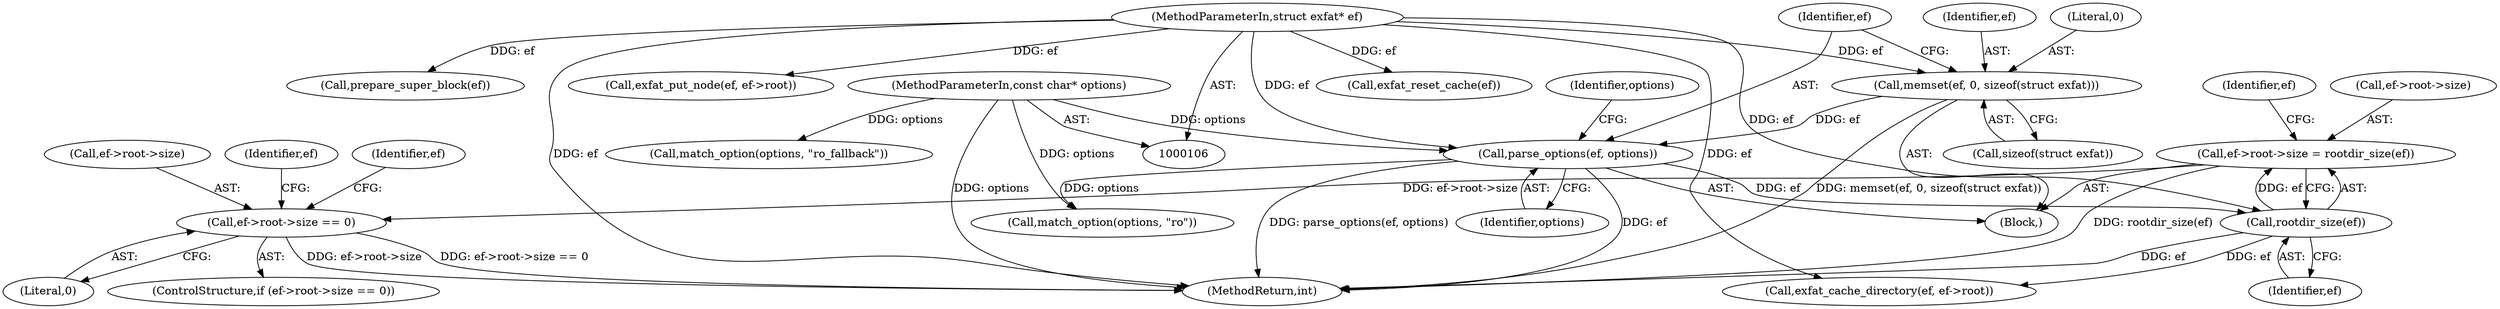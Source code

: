 digraph "0_exfat_2e86ae5f81da11f11673d0546efb525af02b7786@pointer" {
"1000582" [label="(Call,ef->root->size = rootdir_size(ef))"];
"1000588" [label="(Call,rootdir_size(ef))"];
"1000119" [label="(Call,parse_options(ef, options))"];
"1000114" [label="(Call,memset(ef, 0, sizeof(struct exfat)))"];
"1000107" [label="(MethodParameterIn,struct exfat* ef)"];
"1000109" [label="(MethodParameterIn,const char* options)"];
"1000591" [label="(Call,ef->root->size == 0)"];
"1000679" [label="(Call,exfat_put_node(ef, ef->root))"];
"1000590" [label="(ControlStructure,if (ef->root->size == 0))"];
"1000621" [label="(Identifier,ef)"];
"1000123" [label="(Call,match_option(options, \"ro\"))"];
"1000131" [label="(Call,match_option(options, \"ro_fallback\"))"];
"1000588" [label="(Call,rootdir_size(ef))"];
"1000115" [label="(Identifier,ef)"];
"1000119" [label="(Call,parse_options(ef, options))"];
"1000684" [label="(Call,exfat_reset_cache(ef))"];
"1000589" [label="(Identifier,ef)"];
"1000705" [label="(MethodReturn,int)"];
"1000672" [label="(Call,prepare_super_block(ef))"];
"1000592" [label="(Call,ef->root->size)"];
"1000601" [label="(Identifier,ef)"];
"1000597" [label="(Literal,0)"];
"1000124" [label="(Identifier,options)"];
"1000114" [label="(Call,memset(ef, 0, sizeof(struct exfat)))"];
"1000116" [label="(Literal,0)"];
"1000594" [label="(Identifier,ef)"];
"1000117" [label="(Call,sizeof(struct exfat))"];
"1000109" [label="(MethodParameterIn,const char* options)"];
"1000120" [label="(Identifier,ef)"];
"1000110" [label="(Block,)"];
"1000638" [label="(Call,exfat_cache_directory(ef, ef->root))"];
"1000583" [label="(Call,ef->root->size)"];
"1000107" [label="(MethodParameterIn,struct exfat* ef)"];
"1000591" [label="(Call,ef->root->size == 0)"];
"1000121" [label="(Identifier,options)"];
"1000582" [label="(Call,ef->root->size = rootdir_size(ef))"];
"1000582" -> "1000110"  [label="AST: "];
"1000582" -> "1000588"  [label="CFG: "];
"1000583" -> "1000582"  [label="AST: "];
"1000588" -> "1000582"  [label="AST: "];
"1000594" -> "1000582"  [label="CFG: "];
"1000582" -> "1000705"  [label="DDG: rootdir_size(ef)"];
"1000588" -> "1000582"  [label="DDG: ef"];
"1000582" -> "1000591"  [label="DDG: ef->root->size"];
"1000588" -> "1000589"  [label="CFG: "];
"1000589" -> "1000588"  [label="AST: "];
"1000588" -> "1000705"  [label="DDG: ef"];
"1000119" -> "1000588"  [label="DDG: ef"];
"1000107" -> "1000588"  [label="DDG: ef"];
"1000588" -> "1000638"  [label="DDG: ef"];
"1000119" -> "1000110"  [label="AST: "];
"1000119" -> "1000121"  [label="CFG: "];
"1000120" -> "1000119"  [label="AST: "];
"1000121" -> "1000119"  [label="AST: "];
"1000124" -> "1000119"  [label="CFG: "];
"1000119" -> "1000705"  [label="DDG: ef"];
"1000119" -> "1000705"  [label="DDG: parse_options(ef, options)"];
"1000114" -> "1000119"  [label="DDG: ef"];
"1000107" -> "1000119"  [label="DDG: ef"];
"1000109" -> "1000119"  [label="DDG: options"];
"1000119" -> "1000123"  [label="DDG: options"];
"1000114" -> "1000110"  [label="AST: "];
"1000114" -> "1000117"  [label="CFG: "];
"1000115" -> "1000114"  [label="AST: "];
"1000116" -> "1000114"  [label="AST: "];
"1000117" -> "1000114"  [label="AST: "];
"1000120" -> "1000114"  [label="CFG: "];
"1000114" -> "1000705"  [label="DDG: memset(ef, 0, sizeof(struct exfat))"];
"1000107" -> "1000114"  [label="DDG: ef"];
"1000107" -> "1000106"  [label="AST: "];
"1000107" -> "1000705"  [label="DDG: ef"];
"1000107" -> "1000638"  [label="DDG: ef"];
"1000107" -> "1000672"  [label="DDG: ef"];
"1000107" -> "1000679"  [label="DDG: ef"];
"1000107" -> "1000684"  [label="DDG: ef"];
"1000109" -> "1000106"  [label="AST: "];
"1000109" -> "1000705"  [label="DDG: options"];
"1000109" -> "1000123"  [label="DDG: options"];
"1000109" -> "1000131"  [label="DDG: options"];
"1000591" -> "1000590"  [label="AST: "];
"1000591" -> "1000597"  [label="CFG: "];
"1000592" -> "1000591"  [label="AST: "];
"1000597" -> "1000591"  [label="AST: "];
"1000601" -> "1000591"  [label="CFG: "];
"1000621" -> "1000591"  [label="CFG: "];
"1000591" -> "1000705"  [label="DDG: ef->root->size"];
"1000591" -> "1000705"  [label="DDG: ef->root->size == 0"];
}
